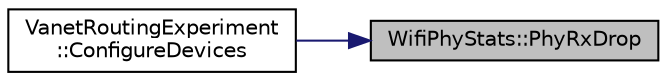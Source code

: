 digraph "WifiPhyStats::PhyRxDrop"
{
 // LATEX_PDF_SIZE
  edge [fontname="Helvetica",fontsize="10",labelfontname="Helvetica",labelfontsize="10"];
  node [fontname="Helvetica",fontsize="10",shape=record];
  rankdir="RL";
  Node1 [label="WifiPhyStats::PhyRxDrop",height=0.2,width=0.4,color="black", fillcolor="grey75", style="filled", fontcolor="black",tooltip="Callback signiture for Phy/RxDrop."];
  Node1 -> Node2 [dir="back",color="midnightblue",fontsize="10",style="solid",fontname="Helvetica"];
  Node2 [label="VanetRoutingExperiment\l::ConfigureDevices",height=0.2,width=0.4,color="black", fillcolor="white", style="filled",URL="$class_vanet_routing_experiment.html#a8a87095bf48ff559d8d4e82215ea996c",tooltip="Configure devices."];
}
